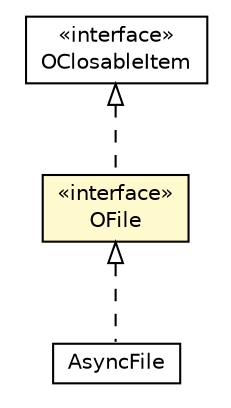 #!/usr/local/bin/dot
#
# Class diagram 
# Generated by UMLGraph version R5_6-24-gf6e263 (http://www.umlgraph.org/)
#

digraph G {
	edge [fontname="Helvetica",fontsize=10,labelfontname="Helvetica",labelfontsize=10];
	node [fontname="Helvetica",fontsize=10,shape=plaintext];
	nodesep=0.25;
	ranksep=0.5;
	// com.orientechnologies.common.collection.closabledictionary.OClosableItem
	c3533033 [label=<<table title="com.orientechnologies.common.collection.closabledictionary.OClosableItem" border="0" cellborder="1" cellspacing="0" cellpadding="2" port="p" href="../../../../common/collection/closabledictionary/OClosableItem.html">
		<tr><td><table border="0" cellspacing="0" cellpadding="1">
<tr><td align="center" balign="center"> &#171;interface&#187; </td></tr>
<tr><td align="center" balign="center"> OClosableItem </td></tr>
		</table></td></tr>
		</table>>, URL="../../../../common/collection/closabledictionary/OClosableItem.html", fontname="Helvetica", fontcolor="black", fontsize=10.0];
	// com.orientechnologies.orient.core.storage.fs.AsyncFile
	c3534443 [label=<<table title="com.orientechnologies.orient.core.storage.fs.AsyncFile" border="0" cellborder="1" cellspacing="0" cellpadding="2" port="p" href="./AsyncFile.html">
		<tr><td><table border="0" cellspacing="0" cellpadding="1">
<tr><td align="center" balign="center"> AsyncFile </td></tr>
		</table></td></tr>
		</table>>, URL="./AsyncFile.html", fontname="Helvetica", fontcolor="black", fontsize=10.0];
	// com.orientechnologies.orient.core.storage.fs.OFile
	c3534445 [label=<<table title="com.orientechnologies.orient.core.storage.fs.OFile" border="0" cellborder="1" cellspacing="0" cellpadding="2" port="p" bgcolor="lemonChiffon" href="./OFile.html">
		<tr><td><table border="0" cellspacing="0" cellpadding="1">
<tr><td align="center" balign="center"> &#171;interface&#187; </td></tr>
<tr><td align="center" balign="center"> OFile </td></tr>
		</table></td></tr>
		</table>>, URL="./OFile.html", fontname="Helvetica", fontcolor="black", fontsize=10.0];
	//com.orientechnologies.orient.core.storage.fs.AsyncFile implements com.orientechnologies.orient.core.storage.fs.OFile
	c3534445:p -> c3534443:p [dir=back,arrowtail=empty,style=dashed];
	//com.orientechnologies.orient.core.storage.fs.OFile implements com.orientechnologies.common.collection.closabledictionary.OClosableItem
	c3533033:p -> c3534445:p [dir=back,arrowtail=empty,style=dashed];
}

